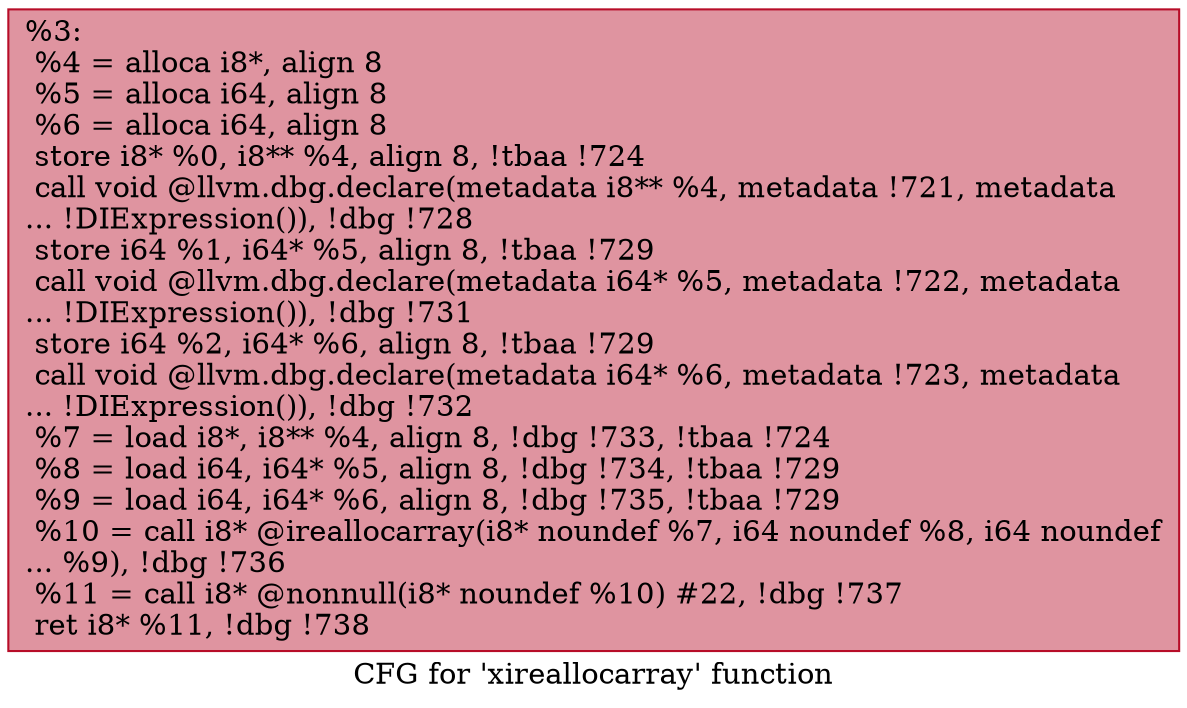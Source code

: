 digraph "CFG for 'xireallocarray' function" {
	label="CFG for 'xireallocarray' function";

	Node0x26889b0 [shape=record,color="#b70d28ff", style=filled, fillcolor="#b70d2870",label="{%3:\l  %4 = alloca i8*, align 8\l  %5 = alloca i64, align 8\l  %6 = alloca i64, align 8\l  store i8* %0, i8** %4, align 8, !tbaa !724\l  call void @llvm.dbg.declare(metadata i8** %4, metadata !721, metadata\l... !DIExpression()), !dbg !728\l  store i64 %1, i64* %5, align 8, !tbaa !729\l  call void @llvm.dbg.declare(metadata i64* %5, metadata !722, metadata\l... !DIExpression()), !dbg !731\l  store i64 %2, i64* %6, align 8, !tbaa !729\l  call void @llvm.dbg.declare(metadata i64* %6, metadata !723, metadata\l... !DIExpression()), !dbg !732\l  %7 = load i8*, i8** %4, align 8, !dbg !733, !tbaa !724\l  %8 = load i64, i64* %5, align 8, !dbg !734, !tbaa !729\l  %9 = load i64, i64* %6, align 8, !dbg !735, !tbaa !729\l  %10 = call i8* @ireallocarray(i8* noundef %7, i64 noundef %8, i64 noundef\l... %9), !dbg !736\l  %11 = call i8* @nonnull(i8* noundef %10) #22, !dbg !737\l  ret i8* %11, !dbg !738\l}"];
}
